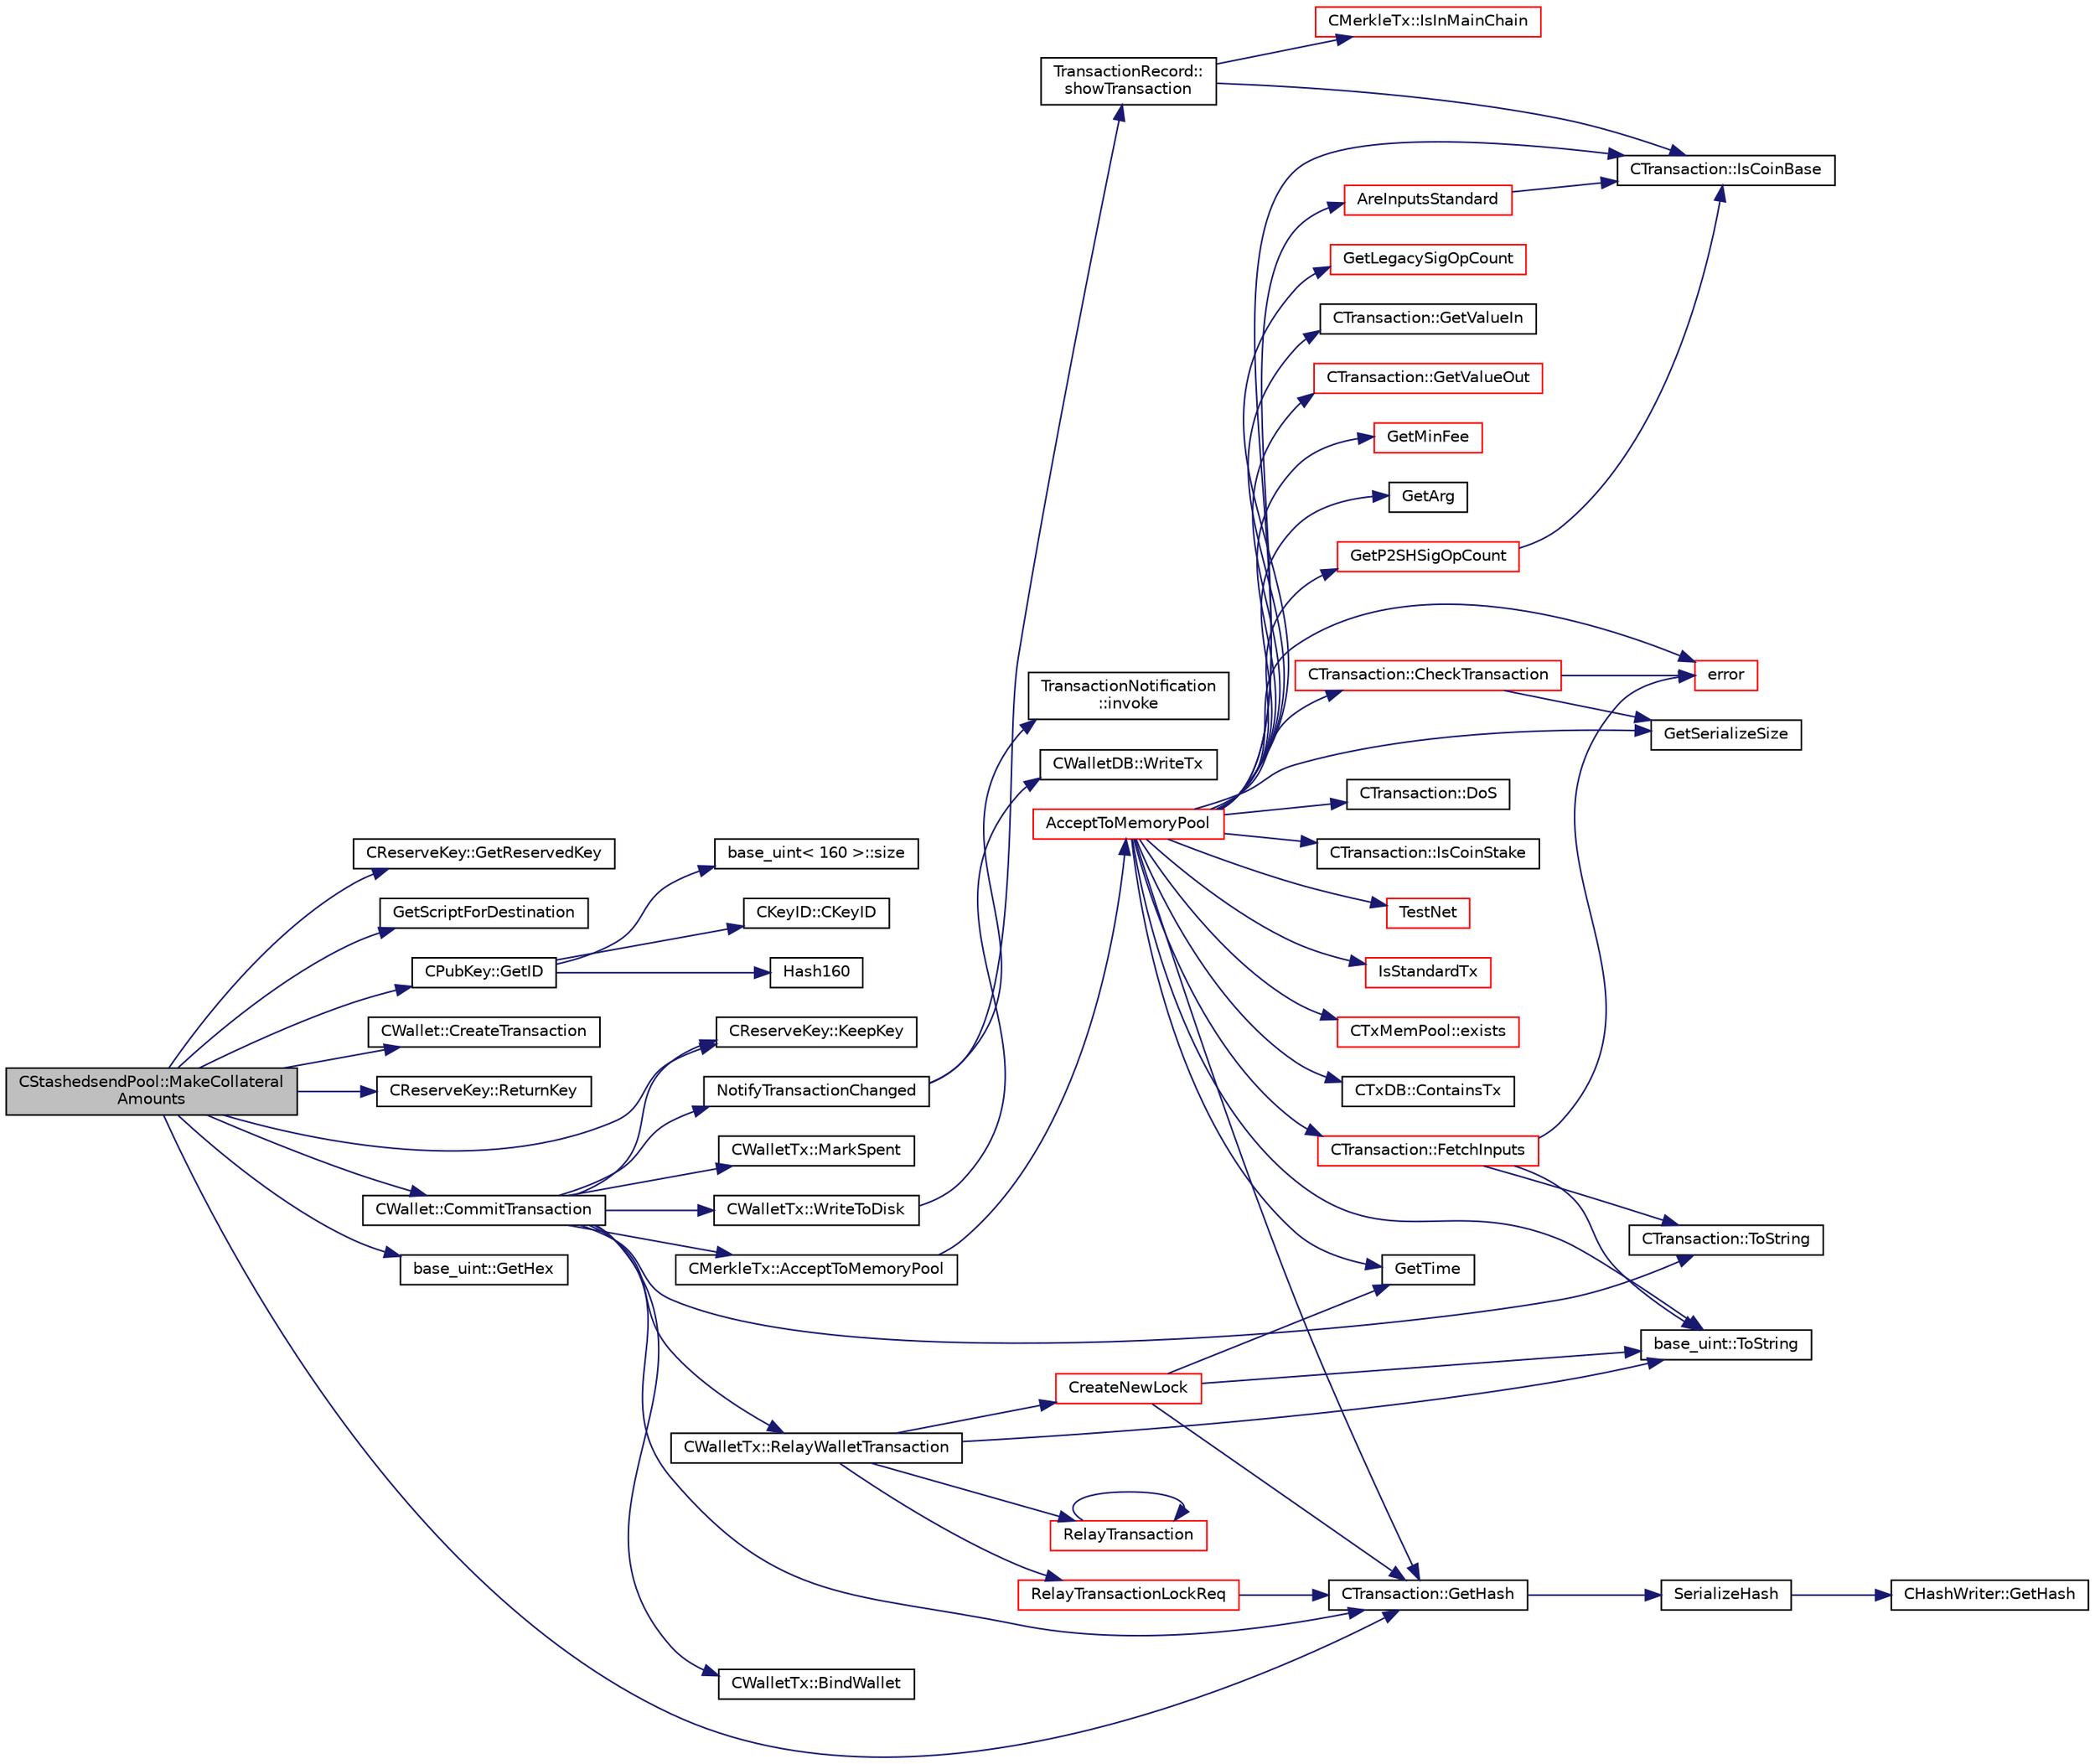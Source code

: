 digraph "CStashedsendPool::MakeCollateralAmounts"
{
  edge [fontname="Helvetica",fontsize="10",labelfontname="Helvetica",labelfontsize="10"];
  node [fontname="Helvetica",fontsize="10",shape=record];
  rankdir="LR";
  Node1755 [label="CStashedsendPool::MakeCollateral\lAmounts",height=0.2,width=0.4,color="black", fillcolor="grey75", style="filled", fontcolor="black"];
  Node1755 -> Node1756 [color="midnightblue",fontsize="10",style="solid",fontname="Helvetica"];
  Node1756 [label="CReserveKey::GetReservedKey",height=0.2,width=0.4,color="black", fillcolor="white", style="filled",URL="$d3/d65/class_c_reserve_key.html#ad198d2d7a54d315c60805ba1cb0caf7c"];
  Node1755 -> Node1757 [color="midnightblue",fontsize="10",style="solid",fontname="Helvetica"];
  Node1757 [label="GetScriptForDestination",height=0.2,width=0.4,color="black", fillcolor="white", style="filled",URL="$dd/d0f/script_8cpp.html#ae40f28d3b46c21033f6ee1f1200d0321"];
  Node1755 -> Node1758 [color="midnightblue",fontsize="10",style="solid",fontname="Helvetica"];
  Node1758 [label="CPubKey::GetID",height=0.2,width=0.4,color="black", fillcolor="white", style="filled",URL="$da/d4e/class_c_pub_key.html#a2675f7e6f72eff68e7a5227289feb021"];
  Node1758 -> Node1759 [color="midnightblue",fontsize="10",style="solid",fontname="Helvetica"];
  Node1759 [label="CKeyID::CKeyID",height=0.2,width=0.4,color="black", fillcolor="white", style="filled",URL="$dd/d88/class_c_key_i_d.html#a01dbd3c37820a2ffe89d106c6a7cf53d"];
  Node1758 -> Node1760 [color="midnightblue",fontsize="10",style="solid",fontname="Helvetica"];
  Node1760 [label="Hash160",height=0.2,width=0.4,color="black", fillcolor="white", style="filled",URL="$db/dfb/hash_8h.html#a4490f70ddae16e9e48460a0416a48a6b"];
  Node1758 -> Node1761 [color="midnightblue",fontsize="10",style="solid",fontname="Helvetica"];
  Node1761 [label="base_uint\< 160 \>::size",height=0.2,width=0.4,color="black", fillcolor="white", style="filled",URL="$da/df7/classbase__uint.html#a1f49b034e686269601ea89b0319b8004"];
  Node1755 -> Node1762 [color="midnightblue",fontsize="10",style="solid",fontname="Helvetica"];
  Node1762 [label="CWallet::CreateTransaction",height=0.2,width=0.4,color="black", fillcolor="white", style="filled",URL="$d2/de5/class_c_wallet.html#ad4f28aa4693c0d77a902b3b18de73d32"];
  Node1755 -> Node1763 [color="midnightblue",fontsize="10",style="solid",fontname="Helvetica"];
  Node1763 [label="CReserveKey::ReturnKey",height=0.2,width=0.4,color="black", fillcolor="white", style="filled",URL="$d3/d65/class_c_reserve_key.html#af7b0a61f8c70c8146e42e82b4e227204"];
  Node1755 -> Node1764 [color="midnightblue",fontsize="10",style="solid",fontname="Helvetica"];
  Node1764 [label="CReserveKey::KeepKey",height=0.2,width=0.4,color="black", fillcolor="white", style="filled",URL="$d3/d65/class_c_reserve_key.html#a493d06f41ca9571f2a42c8581a3952d8"];
  Node1755 -> Node1765 [color="midnightblue",fontsize="10",style="solid",fontname="Helvetica"];
  Node1765 [label="CTransaction::GetHash",height=0.2,width=0.4,color="black", fillcolor="white", style="filled",URL="$df/d43/class_c_transaction.html#a0b46d80e82ca324e82c2ce3fc1492bfa"];
  Node1765 -> Node1766 [color="midnightblue",fontsize="10",style="solid",fontname="Helvetica"];
  Node1766 [label="SerializeHash",height=0.2,width=0.4,color="black", fillcolor="white", style="filled",URL="$db/dfb/hash_8h.html#a6de694e43f17c62025c6883965b65e63"];
  Node1766 -> Node1767 [color="midnightblue",fontsize="10",style="solid",fontname="Helvetica"];
  Node1767 [label="CHashWriter::GetHash",height=0.2,width=0.4,color="black", fillcolor="white", style="filled",URL="$d2/def/class_c_hash_writer.html#ae94a937211502eabf19477630090093a"];
  Node1755 -> Node1768 [color="midnightblue",fontsize="10",style="solid",fontname="Helvetica"];
  Node1768 [label="base_uint::GetHex",height=0.2,width=0.4,color="black", fillcolor="white", style="filled",URL="$da/df7/classbase__uint.html#ae5e7b7481de91ebead20eebd5d685441"];
  Node1755 -> Node1769 [color="midnightblue",fontsize="10",style="solid",fontname="Helvetica"];
  Node1769 [label="CWallet::CommitTransaction",height=0.2,width=0.4,color="black", fillcolor="white", style="filled",URL="$d2/de5/class_c_wallet.html#aa13fbeaebd271f910a54cc5b82d73fde"];
  Node1769 -> Node1770 [color="midnightblue",fontsize="10",style="solid",fontname="Helvetica"];
  Node1770 [label="CTransaction::ToString",height=0.2,width=0.4,color="black", fillcolor="white", style="filled",URL="$df/d43/class_c_transaction.html#a80370923c3ac828de68919295d5d0659"];
  Node1769 -> Node1764 [color="midnightblue",fontsize="10",style="solid",fontname="Helvetica"];
  Node1769 -> Node1771 [color="midnightblue",fontsize="10",style="solid",fontname="Helvetica"];
  Node1771 [label="CWalletTx::BindWallet",height=0.2,width=0.4,color="black", fillcolor="white", style="filled",URL="$d6/d53/class_c_wallet_tx.html#ab0ee7347584bff886dc24b9f63ff023c"];
  Node1769 -> Node1772 [color="midnightblue",fontsize="10",style="solid",fontname="Helvetica"];
  Node1772 [label="CWalletTx::MarkSpent",height=0.2,width=0.4,color="black", fillcolor="white", style="filled",URL="$d6/d53/class_c_wallet_tx.html#af2fc13459e324ad2b3f7c9914d86e7c8"];
  Node1769 -> Node1773 [color="midnightblue",fontsize="10",style="solid",fontname="Helvetica"];
  Node1773 [label="CWalletTx::WriteToDisk",height=0.2,width=0.4,color="black", fillcolor="white", style="filled",URL="$d6/d53/class_c_wallet_tx.html#ada0e71d717dd360faf047de54eef4942"];
  Node1773 -> Node1774 [color="midnightblue",fontsize="10",style="solid",fontname="Helvetica"];
  Node1774 [label="CWalletDB::WriteTx",height=0.2,width=0.4,color="black", fillcolor="white", style="filled",URL="$d4/d90/class_c_wallet_d_b.html#a76d2ca02898221ab66df5d5f7491164e"];
  Node1769 -> Node1775 [color="midnightblue",fontsize="10",style="solid",fontname="Helvetica"];
  Node1775 [label="NotifyTransactionChanged",height=0.2,width=0.4,color="black", fillcolor="white", style="filled",URL="$d7/d6a/transactiontablemodel_8cpp.html#a07e9dfe08b758569cb80c2558979c164"];
  Node1775 -> Node1776 [color="midnightblue",fontsize="10",style="solid",fontname="Helvetica"];
  Node1776 [label="TransactionRecord::\lshowTransaction",height=0.2,width=0.4,color="black", fillcolor="white", style="filled",URL="$d1/da7/class_transaction_record.html#a5ad1d1af4bec5b15a624b7a451e8cdbf",tooltip="Decompose CWallet transaction to model transaction records. "];
  Node1776 -> Node1777 [color="midnightblue",fontsize="10",style="solid",fontname="Helvetica"];
  Node1777 [label="CTransaction::IsCoinBase",height=0.2,width=0.4,color="black", fillcolor="white", style="filled",URL="$df/d43/class_c_transaction.html#a96256e8ac1bf79ad9c057e48c41132dd"];
  Node1776 -> Node1778 [color="midnightblue",fontsize="10",style="solid",fontname="Helvetica"];
  Node1778 [label="CMerkleTx::IsInMainChain",height=0.2,width=0.4,color="red", fillcolor="white", style="filled",URL="$d1/dff/class_c_merkle_tx.html#ad4b3623fabf1924dba2a7694e3418e1e"];
  Node1775 -> Node1910 [color="midnightblue",fontsize="10",style="solid",fontname="Helvetica"];
  Node1910 [label="TransactionNotification\l::invoke",height=0.2,width=0.4,color="black", fillcolor="white", style="filled",URL="$d6/d80/struct_transaction_notification.html#a6351a5b93f908a2df2e854e08178edb3"];
  Node1769 -> Node1765 [color="midnightblue",fontsize="10",style="solid",fontname="Helvetica"];
  Node1769 -> Node1911 [color="midnightblue",fontsize="10",style="solid",fontname="Helvetica"];
  Node1911 [label="CMerkleTx::AcceptToMemoryPool",height=0.2,width=0.4,color="black", fillcolor="white", style="filled",URL="$d1/dff/class_c_merkle_tx.html#a61126e811a53b941b3efdf5a4e83db90"];
  Node1911 -> Node1912 [color="midnightblue",fontsize="10",style="solid",fontname="Helvetica"];
  Node1912 [label="AcceptToMemoryPool",height=0.2,width=0.4,color="red", fillcolor="white", style="filled",URL="$df/d0a/main_8cpp.html#a07799013ae532c6cb1ec11b02f096990",tooltip="(try to) add transaction to memory pool "];
  Node1912 -> Node1780 [color="midnightblue",fontsize="10",style="solid",fontname="Helvetica"];
  Node1780 [label="CTransaction::CheckTransaction",height=0.2,width=0.4,color="red", fillcolor="white", style="filled",URL="$df/d43/class_c_transaction.html#a2104329681e2749baeeaaf47c0af482d"];
  Node1780 -> Node1781 [color="midnightblue",fontsize="10",style="solid",fontname="Helvetica"];
  Node1781 [label="error",height=0.2,width=0.4,color="red", fillcolor="white", style="filled",URL="$d8/d3c/util_8h.html#af8985880cf4ef26df0a5aa2ffcb76662"];
  Node1780 -> Node1791 [color="midnightblue",fontsize="10",style="solid",fontname="Helvetica"];
  Node1791 [label="GetSerializeSize",height=0.2,width=0.4,color="black", fillcolor="white", style="filled",URL="$df/d9d/serialize_8h.html#a48239e478ae730373d1984fe304ca025"];
  Node1912 -> Node1781 [color="midnightblue",fontsize="10",style="solid",fontname="Helvetica"];
  Node1912 -> Node1777 [color="midnightblue",fontsize="10",style="solid",fontname="Helvetica"];
  Node1912 -> Node1795 [color="midnightblue",fontsize="10",style="solid",fontname="Helvetica"];
  Node1795 [label="CTransaction::DoS",height=0.2,width=0.4,color="black", fillcolor="white", style="filled",URL="$df/d43/class_c_transaction.html#ae5f57b4b90e5a179bb359bdf72fba753"];
  Node1912 -> Node1796 [color="midnightblue",fontsize="10",style="solid",fontname="Helvetica"];
  Node1796 [label="CTransaction::IsCoinStake",height=0.2,width=0.4,color="black", fillcolor="white", style="filled",URL="$df/d43/class_c_transaction.html#ace4278a41a296d40dcf5fb2b9cf007ec"];
  Node1912 -> Node1797 [color="midnightblue",fontsize="10",style="solid",fontname="Helvetica"];
  Node1797 [label="TestNet",height=0.2,width=0.4,color="red", fillcolor="white", style="filled",URL="$d7/ddb/chainparams_8h.html#abc8c1af875107f5eac0f327bd3b8363d"];
  Node1912 -> Node1799 [color="midnightblue",fontsize="10",style="solid",fontname="Helvetica"];
  Node1799 [label="IsStandardTx",height=0.2,width=0.4,color="red", fillcolor="white", style="filled",URL="$df/d0a/main_8cpp.html#acd163a09d0e4384ebe85dead57730dd7"];
  Node1912 -> Node1765 [color="midnightblue",fontsize="10",style="solid",fontname="Helvetica"];
  Node1912 -> Node1818 [color="midnightblue",fontsize="10",style="solid",fontname="Helvetica"];
  Node1818 [label="CTxMemPool::exists",height=0.2,width=0.4,color="red", fillcolor="white", style="filled",URL="$db/d98/class_c_tx_mem_pool.html#a8b7a13b5289ab839d4460f41a7da9789"];
  Node1912 -> Node1820 [color="midnightblue",fontsize="10",style="solid",fontname="Helvetica"];
  Node1820 [label="CTxDB::ContainsTx",height=0.2,width=0.4,color="black", fillcolor="white", style="filled",URL="$d9/d8d/class_c_tx_d_b.html#a09b87317101ed16b6ad99794279f4c2d"];
  Node1912 -> Node1821 [color="midnightblue",fontsize="10",style="solid",fontname="Helvetica"];
  Node1821 [label="CTransaction::FetchInputs",height=0.2,width=0.4,color="red", fillcolor="white", style="filled",URL="$df/d43/class_c_transaction.html#a5a4967303d3b588a120687f3ed1f4b0a",tooltip="Fetch from memory and/or disk. "];
  Node1821 -> Node1781 [color="midnightblue",fontsize="10",style="solid",fontname="Helvetica"];
  Node1821 -> Node1823 [color="midnightblue",fontsize="10",style="solid",fontname="Helvetica"];
  Node1823 [label="base_uint::ToString",height=0.2,width=0.4,color="black", fillcolor="white", style="filled",URL="$da/df7/classbase__uint.html#acccba4d9d51a0c36261718ca0cbb293b"];
  Node1821 -> Node1770 [color="midnightblue",fontsize="10",style="solid",fontname="Helvetica"];
  Node1912 -> Node1823 [color="midnightblue",fontsize="10",style="solid",fontname="Helvetica"];
  Node1912 -> Node1824 [color="midnightblue",fontsize="10",style="solid",fontname="Helvetica"];
  Node1824 [label="AreInputsStandard",height=0.2,width=0.4,color="red", fillcolor="white", style="filled",URL="$df/d0a/main_8cpp.html#a29901e539b487e09c90ff90c7560bd9d",tooltip="Check for standard transaction types. "];
  Node1824 -> Node1777 [color="midnightblue",fontsize="10",style="solid",fontname="Helvetica"];
  Node1912 -> Node1886 [color="midnightblue",fontsize="10",style="solid",fontname="Helvetica"];
  Node1886 [label="GetLegacySigOpCount",height=0.2,width=0.4,color="red", fillcolor="white", style="filled",URL="$df/d0a/main_8cpp.html#ad2eaf4f8542c12ea9ee1183609cc6d1a",tooltip="Count ECDSA signature operations the old-fashioned (pre-0.6) way. "];
  Node1912 -> Node1888 [color="midnightblue",fontsize="10",style="solid",fontname="Helvetica"];
  Node1888 [label="GetP2SHSigOpCount",height=0.2,width=0.4,color="red", fillcolor="white", style="filled",URL="$df/d0a/main_8cpp.html#a519cfd439598a8bf64fe5503aa74cfcb",tooltip="Count ECDSA signature operations in pay-to-script-hash inputs. "];
  Node1888 -> Node1777 [color="midnightblue",fontsize="10",style="solid",fontname="Helvetica"];
  Node1912 -> Node1899 [color="midnightblue",fontsize="10",style="solid",fontname="Helvetica"];
  Node1899 [label="CTransaction::GetValueIn",height=0.2,width=0.4,color="black", fillcolor="white", style="filled",URL="$df/d43/class_c_transaction.html#a50051cce0d44bc4ea2018625101dc1b6",tooltip="Amount of ions coming in to this transaction Note that lightweight clients may not know anything besi..."];
  Node1912 -> Node1900 [color="midnightblue",fontsize="10",style="solid",fontname="Helvetica"];
  Node1900 [label="CTransaction::GetValueOut",height=0.2,width=0.4,color="red", fillcolor="white", style="filled",URL="$df/d43/class_c_transaction.html#a9ce7d94c68adb37627d82669b83a7c59",tooltip="Amount of ions spent by this transaction. "];
  Node1912 -> Node1791 [color="midnightblue",fontsize="10",style="solid",fontname="Helvetica"];
  Node1912 -> Node1901 [color="midnightblue",fontsize="10",style="solid",fontname="Helvetica"];
  Node1901 [label="GetMinFee",height=0.2,width=0.4,color="red", fillcolor="white", style="filled",URL="$df/d0a/main_8cpp.html#a95215e52b78d3270b416dc7b83a306fe"];
  Node1912 -> Node1790 [color="midnightblue",fontsize="10",style="solid",fontname="Helvetica"];
  Node1790 [label="GetTime",height=0.2,width=0.4,color="black", fillcolor="white", style="filled",URL="$df/d2d/util_8cpp.html#a46fac5fba8ba905b5f9acb364f5d8c6f"];
  Node1912 -> Node1881 [color="midnightblue",fontsize="10",style="solid",fontname="Helvetica"];
  Node1881 [label="GetArg",height=0.2,width=0.4,color="black", fillcolor="white", style="filled",URL="$df/d2d/util_8cpp.html#a24f685720bf40370e5bd2a192ad50cd8",tooltip="Return string argument or default value. "];
  Node1769 -> Node1913 [color="midnightblue",fontsize="10",style="solid",fontname="Helvetica"];
  Node1913 [label="CWalletTx::RelayWalletTransaction",height=0.2,width=0.4,color="black", fillcolor="white", style="filled",URL="$d6/d53/class_c_wallet_tx.html#aec8c50f3fcde27525485b6cd4a4e19b5"];
  Node1913 -> Node1823 [color="midnightblue",fontsize="10",style="solid",fontname="Helvetica"];
  Node1913 -> Node1914 [color="midnightblue",fontsize="10",style="solid",fontname="Helvetica"];
  Node1914 [label="CreateNewLock",height=0.2,width=0.4,color="red", fillcolor="white", style="filled",URL="$db/d72/instantx_8cpp.html#a3774b6dae3dfa0a6c85e3604e742150c"];
  Node1914 -> Node1765 [color="midnightblue",fontsize="10",style="solid",fontname="Helvetica"];
  Node1914 -> Node1823 [color="midnightblue",fontsize="10",style="solid",fontname="Helvetica"];
  Node1914 -> Node1790 [color="midnightblue",fontsize="10",style="solid",fontname="Helvetica"];
  Node1913 -> Node1920 [color="midnightblue",fontsize="10",style="solid",fontname="Helvetica"];
  Node1920 [label="RelayTransactionLockReq",height=0.2,width=0.4,color="red", fillcolor="white", style="filled",URL="$dd/d84/net_8cpp.html#adb65a9b8fedbc980f2bb4ab5da6d3392"];
  Node1920 -> Node1765 [color="midnightblue",fontsize="10",style="solid",fontname="Helvetica"];
  Node1913 -> Node1922 [color="midnightblue",fontsize="10",style="solid",fontname="Helvetica"];
  Node1922 [label="RelayTransaction",height=0.2,width=0.4,color="red", fillcolor="white", style="filled",URL="$dd/d84/net_8cpp.html#abe329205a15b55df86608f5f1964bdb1"];
  Node1922 -> Node1922 [color="midnightblue",fontsize="10",style="solid",fontname="Helvetica"];
}
